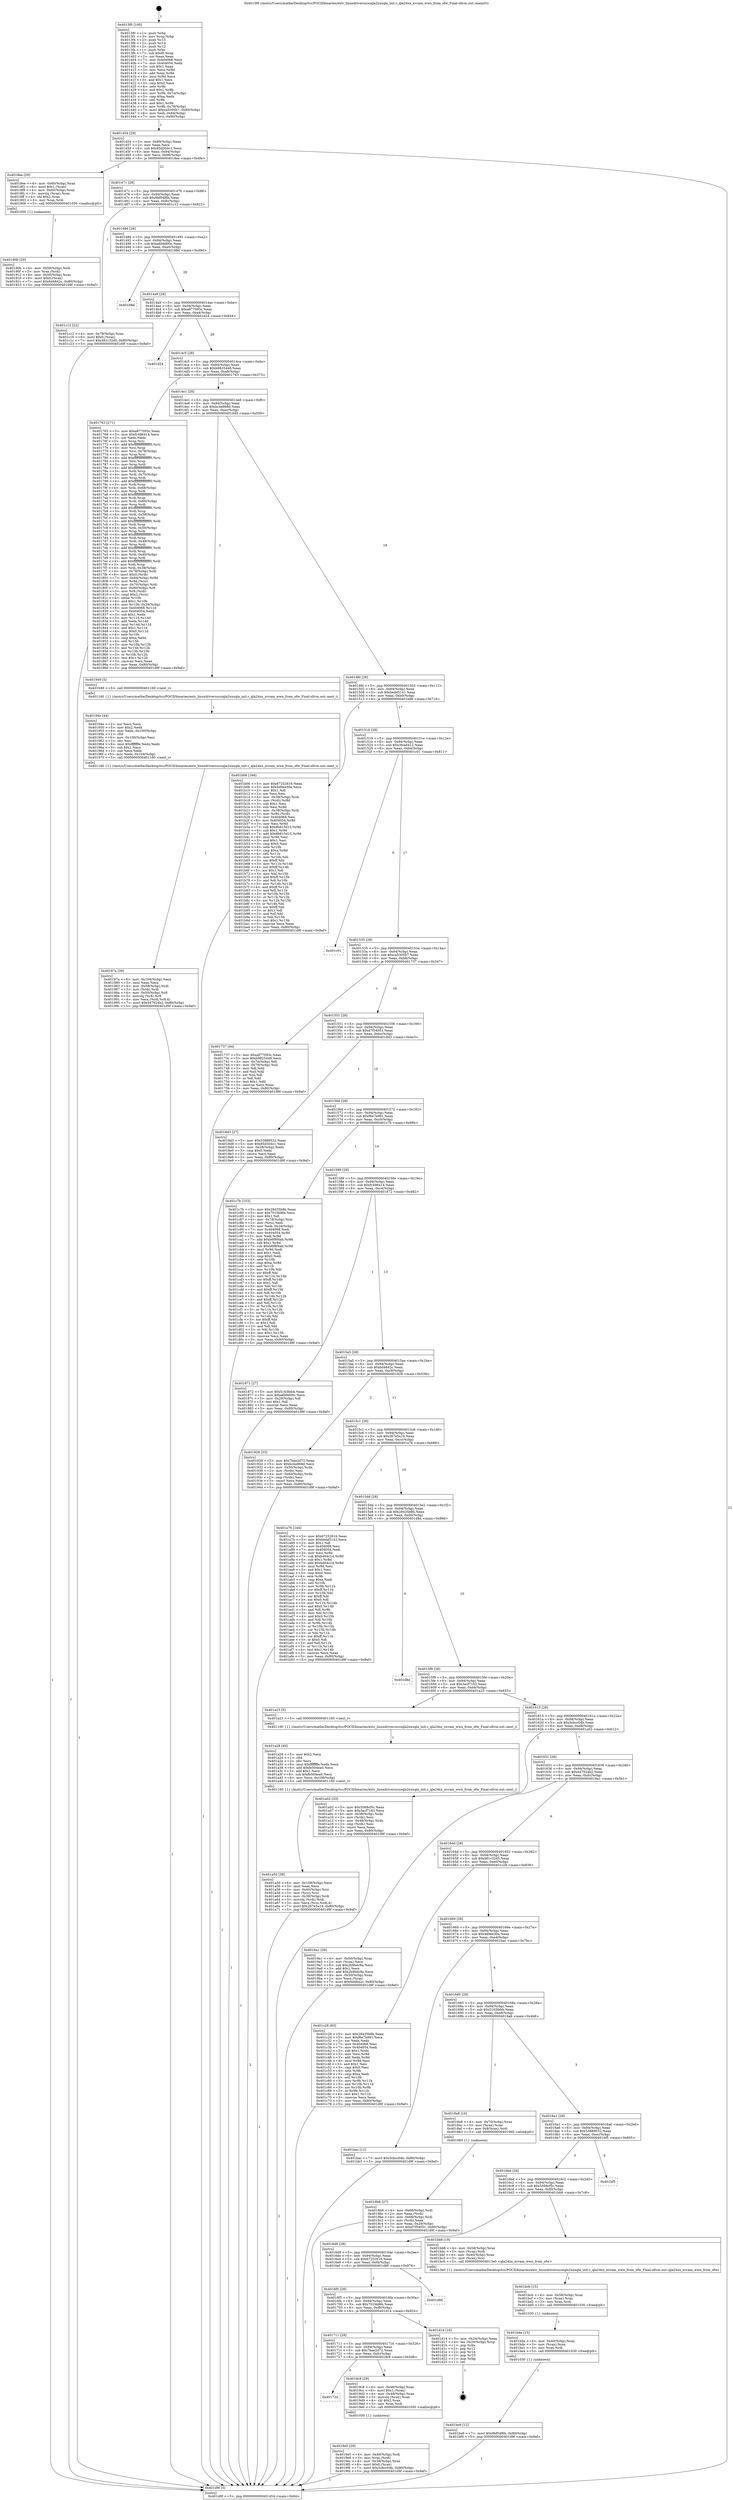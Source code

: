 digraph "0x4013f0" {
  label = "0x4013f0 (/mnt/c/Users/mathe/Desktop/tcc/POCII/binaries/extr_linuxdriversscsiqla2xxxqla_init.c_qla24xx_nvram_wwn_from_ofw_Final-ollvm.out::main(0))"
  labelloc = "t"
  node[shape=record]

  Entry [label="",width=0.3,height=0.3,shape=circle,fillcolor=black,style=filled]
  "0x401454" [label="{
     0x401454 [29]\l
     | [instrs]\l
     &nbsp;&nbsp;0x401454 \<+3\>: mov -0x80(%rbp),%eax\l
     &nbsp;&nbsp;0x401457 \<+2\>: mov %eax,%ecx\l
     &nbsp;&nbsp;0x401459 \<+6\>: sub $0x85d304c1,%ecx\l
     &nbsp;&nbsp;0x40145f \<+6\>: mov %eax,-0x94(%rbp)\l
     &nbsp;&nbsp;0x401465 \<+6\>: mov %ecx,-0x98(%rbp)\l
     &nbsp;&nbsp;0x40146b \<+6\>: je 00000000004018ee \<main+0x4fe\>\l
  }"]
  "0x4018ee" [label="{
     0x4018ee [29]\l
     | [instrs]\l
     &nbsp;&nbsp;0x4018ee \<+4\>: mov -0x60(%rbp),%rax\l
     &nbsp;&nbsp;0x4018f2 \<+6\>: movl $0x1,(%rax)\l
     &nbsp;&nbsp;0x4018f8 \<+4\>: mov -0x60(%rbp),%rax\l
     &nbsp;&nbsp;0x4018fc \<+3\>: movslq (%rax),%rax\l
     &nbsp;&nbsp;0x4018ff \<+4\>: shl $0x2,%rax\l
     &nbsp;&nbsp;0x401903 \<+3\>: mov %rax,%rdi\l
     &nbsp;&nbsp;0x401906 \<+5\>: call 0000000000401050 \<malloc@plt\>\l
     | [calls]\l
     &nbsp;&nbsp;0x401050 \{1\} (unknown)\l
  }"]
  "0x401471" [label="{
     0x401471 [28]\l
     | [instrs]\l
     &nbsp;&nbsp;0x401471 \<+5\>: jmp 0000000000401476 \<main+0x86\>\l
     &nbsp;&nbsp;0x401476 \<+6\>: mov -0x94(%rbp),%eax\l
     &nbsp;&nbsp;0x40147c \<+5\>: sub $0x9bf04f6b,%eax\l
     &nbsp;&nbsp;0x401481 \<+6\>: mov %eax,-0x9c(%rbp)\l
     &nbsp;&nbsp;0x401487 \<+6\>: je 0000000000401c12 \<main+0x822\>\l
  }"]
  Exit [label="",width=0.3,height=0.3,shape=circle,fillcolor=black,style=filled,peripheries=2]
  "0x401c12" [label="{
     0x401c12 [22]\l
     | [instrs]\l
     &nbsp;&nbsp;0x401c12 \<+4\>: mov -0x78(%rbp),%rax\l
     &nbsp;&nbsp;0x401c16 \<+6\>: movl $0x0,(%rax)\l
     &nbsp;&nbsp;0x401c1c \<+7\>: movl $0x481c32d5,-0x80(%rbp)\l
     &nbsp;&nbsp;0x401c23 \<+5\>: jmp 0000000000401d9f \<main+0x9af\>\l
  }"]
  "0x40148d" [label="{
     0x40148d [28]\l
     | [instrs]\l
     &nbsp;&nbsp;0x40148d \<+5\>: jmp 0000000000401492 \<main+0xa2\>\l
     &nbsp;&nbsp;0x401492 \<+6\>: mov -0x94(%rbp),%eax\l
     &nbsp;&nbsp;0x401498 \<+5\>: sub $0xa6b9d00c,%eax\l
     &nbsp;&nbsp;0x40149d \<+6\>: mov %eax,-0xa0(%rbp)\l
     &nbsp;&nbsp;0x4014a3 \<+6\>: je 000000000040188d \<main+0x49d\>\l
  }"]
  "0x401be9" [label="{
     0x401be9 [12]\l
     | [instrs]\l
     &nbsp;&nbsp;0x401be9 \<+7\>: movl $0x9bf04f6b,-0x80(%rbp)\l
     &nbsp;&nbsp;0x401bf0 \<+5\>: jmp 0000000000401d9f \<main+0x9af\>\l
  }"]
  "0x40188d" [label="{
     0x40188d\l
  }", style=dashed]
  "0x4014a9" [label="{
     0x4014a9 [28]\l
     | [instrs]\l
     &nbsp;&nbsp;0x4014a9 \<+5\>: jmp 00000000004014ae \<main+0xbe\>\l
     &nbsp;&nbsp;0x4014ae \<+6\>: mov -0x94(%rbp),%eax\l
     &nbsp;&nbsp;0x4014b4 \<+5\>: sub $0xa877093c,%eax\l
     &nbsp;&nbsp;0x4014b9 \<+6\>: mov %eax,-0xa4(%rbp)\l
     &nbsp;&nbsp;0x4014bf \<+6\>: je 0000000000401d24 \<main+0x934\>\l
  }"]
  "0x401bda" [label="{
     0x401bda [15]\l
     | [instrs]\l
     &nbsp;&nbsp;0x401bda \<+4\>: mov -0x40(%rbp),%rax\l
     &nbsp;&nbsp;0x401bde \<+3\>: mov (%rax),%rax\l
     &nbsp;&nbsp;0x401be1 \<+3\>: mov %rax,%rdi\l
     &nbsp;&nbsp;0x401be4 \<+5\>: call 0000000000401030 \<free@plt\>\l
     | [calls]\l
     &nbsp;&nbsp;0x401030 \{1\} (unknown)\l
  }"]
  "0x401d24" [label="{
     0x401d24\l
  }", style=dashed]
  "0x4014c5" [label="{
     0x4014c5 [28]\l
     | [instrs]\l
     &nbsp;&nbsp;0x4014c5 \<+5\>: jmp 00000000004014ca \<main+0xda\>\l
     &nbsp;&nbsp;0x4014ca \<+6\>: mov -0x94(%rbp),%eax\l
     &nbsp;&nbsp;0x4014d0 \<+5\>: sub $0xb9825448,%eax\l
     &nbsp;&nbsp;0x4014d5 \<+6\>: mov %eax,-0xa8(%rbp)\l
     &nbsp;&nbsp;0x4014db \<+6\>: je 0000000000401763 \<main+0x373\>\l
  }"]
  "0x401bcb" [label="{
     0x401bcb [15]\l
     | [instrs]\l
     &nbsp;&nbsp;0x401bcb \<+4\>: mov -0x58(%rbp),%rax\l
     &nbsp;&nbsp;0x401bcf \<+3\>: mov (%rax),%rax\l
     &nbsp;&nbsp;0x401bd2 \<+3\>: mov %rax,%rdi\l
     &nbsp;&nbsp;0x401bd5 \<+5\>: call 0000000000401030 \<free@plt\>\l
     | [calls]\l
     &nbsp;&nbsp;0x401030 \{1\} (unknown)\l
  }"]
  "0x401763" [label="{
     0x401763 [271]\l
     | [instrs]\l
     &nbsp;&nbsp;0x401763 \<+5\>: mov $0xa877093c,%eax\l
     &nbsp;&nbsp;0x401768 \<+5\>: mov $0xfc496414,%ecx\l
     &nbsp;&nbsp;0x40176d \<+2\>: xor %edx,%edx\l
     &nbsp;&nbsp;0x40176f \<+3\>: mov %rsp,%rsi\l
     &nbsp;&nbsp;0x401772 \<+4\>: add $0xfffffffffffffff0,%rsi\l
     &nbsp;&nbsp;0x401776 \<+3\>: mov %rsi,%rsp\l
     &nbsp;&nbsp;0x401779 \<+4\>: mov %rsi,-0x78(%rbp)\l
     &nbsp;&nbsp;0x40177d \<+3\>: mov %rsp,%rsi\l
     &nbsp;&nbsp;0x401780 \<+4\>: add $0xfffffffffffffff0,%rsi\l
     &nbsp;&nbsp;0x401784 \<+3\>: mov %rsi,%rsp\l
     &nbsp;&nbsp;0x401787 \<+3\>: mov %rsp,%rdi\l
     &nbsp;&nbsp;0x40178a \<+4\>: add $0xfffffffffffffff0,%rdi\l
     &nbsp;&nbsp;0x40178e \<+3\>: mov %rdi,%rsp\l
     &nbsp;&nbsp;0x401791 \<+4\>: mov %rdi,-0x70(%rbp)\l
     &nbsp;&nbsp;0x401795 \<+3\>: mov %rsp,%rdi\l
     &nbsp;&nbsp;0x401798 \<+4\>: add $0xfffffffffffffff0,%rdi\l
     &nbsp;&nbsp;0x40179c \<+3\>: mov %rdi,%rsp\l
     &nbsp;&nbsp;0x40179f \<+4\>: mov %rdi,-0x68(%rbp)\l
     &nbsp;&nbsp;0x4017a3 \<+3\>: mov %rsp,%rdi\l
     &nbsp;&nbsp;0x4017a6 \<+4\>: add $0xfffffffffffffff0,%rdi\l
     &nbsp;&nbsp;0x4017aa \<+3\>: mov %rdi,%rsp\l
     &nbsp;&nbsp;0x4017ad \<+4\>: mov %rdi,-0x60(%rbp)\l
     &nbsp;&nbsp;0x4017b1 \<+3\>: mov %rsp,%rdi\l
     &nbsp;&nbsp;0x4017b4 \<+4\>: add $0xfffffffffffffff0,%rdi\l
     &nbsp;&nbsp;0x4017b8 \<+3\>: mov %rdi,%rsp\l
     &nbsp;&nbsp;0x4017bb \<+4\>: mov %rdi,-0x58(%rbp)\l
     &nbsp;&nbsp;0x4017bf \<+3\>: mov %rsp,%rdi\l
     &nbsp;&nbsp;0x4017c2 \<+4\>: add $0xfffffffffffffff0,%rdi\l
     &nbsp;&nbsp;0x4017c6 \<+3\>: mov %rdi,%rsp\l
     &nbsp;&nbsp;0x4017c9 \<+4\>: mov %rdi,-0x50(%rbp)\l
     &nbsp;&nbsp;0x4017cd \<+3\>: mov %rsp,%rdi\l
     &nbsp;&nbsp;0x4017d0 \<+4\>: add $0xfffffffffffffff0,%rdi\l
     &nbsp;&nbsp;0x4017d4 \<+3\>: mov %rdi,%rsp\l
     &nbsp;&nbsp;0x4017d7 \<+4\>: mov %rdi,-0x48(%rbp)\l
     &nbsp;&nbsp;0x4017db \<+3\>: mov %rsp,%rdi\l
     &nbsp;&nbsp;0x4017de \<+4\>: add $0xfffffffffffffff0,%rdi\l
     &nbsp;&nbsp;0x4017e2 \<+3\>: mov %rdi,%rsp\l
     &nbsp;&nbsp;0x4017e5 \<+4\>: mov %rdi,-0x40(%rbp)\l
     &nbsp;&nbsp;0x4017e9 \<+3\>: mov %rsp,%rdi\l
     &nbsp;&nbsp;0x4017ec \<+4\>: add $0xfffffffffffffff0,%rdi\l
     &nbsp;&nbsp;0x4017f0 \<+3\>: mov %rdi,%rsp\l
     &nbsp;&nbsp;0x4017f3 \<+4\>: mov %rdi,-0x38(%rbp)\l
     &nbsp;&nbsp;0x4017f7 \<+4\>: mov -0x78(%rbp),%rdi\l
     &nbsp;&nbsp;0x4017fb \<+6\>: movl $0x0,(%rdi)\l
     &nbsp;&nbsp;0x401801 \<+7\>: mov -0x84(%rbp),%r8d\l
     &nbsp;&nbsp;0x401808 \<+3\>: mov %r8d,(%rsi)\l
     &nbsp;&nbsp;0x40180b \<+4\>: mov -0x70(%rbp),%rdi\l
     &nbsp;&nbsp;0x40180f \<+7\>: mov -0x90(%rbp),%r9\l
     &nbsp;&nbsp;0x401816 \<+3\>: mov %r9,(%rdi)\l
     &nbsp;&nbsp;0x401819 \<+3\>: cmpl $0x2,(%rsi)\l
     &nbsp;&nbsp;0x40181c \<+4\>: setne %r10b\l
     &nbsp;&nbsp;0x401820 \<+4\>: and $0x1,%r10b\l
     &nbsp;&nbsp;0x401824 \<+4\>: mov %r10b,-0x29(%rbp)\l
     &nbsp;&nbsp;0x401828 \<+8\>: mov 0x404068,%r11d\l
     &nbsp;&nbsp;0x401830 \<+7\>: mov 0x404054,%ebx\l
     &nbsp;&nbsp;0x401837 \<+3\>: sub $0x1,%edx\l
     &nbsp;&nbsp;0x40183a \<+3\>: mov %r11d,%r14d\l
     &nbsp;&nbsp;0x40183d \<+3\>: add %edx,%r14d\l
     &nbsp;&nbsp;0x401840 \<+4\>: imul %r14d,%r11d\l
     &nbsp;&nbsp;0x401844 \<+4\>: and $0x1,%r11d\l
     &nbsp;&nbsp;0x401848 \<+4\>: cmp $0x0,%r11d\l
     &nbsp;&nbsp;0x40184c \<+4\>: sete %r10b\l
     &nbsp;&nbsp;0x401850 \<+3\>: cmp $0xa,%ebx\l
     &nbsp;&nbsp;0x401853 \<+4\>: setl %r15b\l
     &nbsp;&nbsp;0x401857 \<+3\>: mov %r10b,%r12b\l
     &nbsp;&nbsp;0x40185a \<+3\>: and %r15b,%r12b\l
     &nbsp;&nbsp;0x40185d \<+3\>: xor %r15b,%r10b\l
     &nbsp;&nbsp;0x401860 \<+3\>: or %r10b,%r12b\l
     &nbsp;&nbsp;0x401863 \<+4\>: test $0x1,%r12b\l
     &nbsp;&nbsp;0x401867 \<+3\>: cmovne %ecx,%eax\l
     &nbsp;&nbsp;0x40186a \<+3\>: mov %eax,-0x80(%rbp)\l
     &nbsp;&nbsp;0x40186d \<+5\>: jmp 0000000000401d9f \<main+0x9af\>\l
  }"]
  "0x4014e1" [label="{
     0x4014e1 [28]\l
     | [instrs]\l
     &nbsp;&nbsp;0x4014e1 \<+5\>: jmp 00000000004014e6 \<main+0xf6\>\l
     &nbsp;&nbsp;0x4014e6 \<+6\>: mov -0x94(%rbp),%eax\l
     &nbsp;&nbsp;0x4014ec \<+5\>: sub $0xbc4a968d,%eax\l
     &nbsp;&nbsp;0x4014f1 \<+6\>: mov %eax,-0xac(%rbp)\l
     &nbsp;&nbsp;0x4014f7 \<+6\>: je 0000000000401949 \<main+0x559\>\l
  }"]
  "0x401a50" [label="{
     0x401a50 [38]\l
     | [instrs]\l
     &nbsp;&nbsp;0x401a50 \<+6\>: mov -0x108(%rbp),%ecx\l
     &nbsp;&nbsp;0x401a56 \<+3\>: imul %eax,%ecx\l
     &nbsp;&nbsp;0x401a59 \<+4\>: mov -0x40(%rbp),%rsi\l
     &nbsp;&nbsp;0x401a5d \<+3\>: mov (%rsi),%rsi\l
     &nbsp;&nbsp;0x401a60 \<+4\>: mov -0x38(%rbp),%rdi\l
     &nbsp;&nbsp;0x401a64 \<+3\>: movslq (%rdi),%rdi\l
     &nbsp;&nbsp;0x401a67 \<+3\>: mov %ecx,(%rsi,%rdi,4)\l
     &nbsp;&nbsp;0x401a6a \<+7\>: movl $0x267e5a19,-0x80(%rbp)\l
     &nbsp;&nbsp;0x401a71 \<+5\>: jmp 0000000000401d9f \<main+0x9af\>\l
  }"]
  "0x401949" [label="{
     0x401949 [5]\l
     | [instrs]\l
     &nbsp;&nbsp;0x401949 \<+5\>: call 0000000000401160 \<next_i\>\l
     | [calls]\l
     &nbsp;&nbsp;0x401160 \{1\} (/mnt/c/Users/mathe/Desktop/tcc/POCII/binaries/extr_linuxdriversscsiqla2xxxqla_init.c_qla24xx_nvram_wwn_from_ofw_Final-ollvm.out::next_i)\l
  }"]
  "0x4014fd" [label="{
     0x4014fd [28]\l
     | [instrs]\l
     &nbsp;&nbsp;0x4014fd \<+5\>: jmp 0000000000401502 \<main+0x112\>\l
     &nbsp;&nbsp;0x401502 \<+6\>: mov -0x94(%rbp),%eax\l
     &nbsp;&nbsp;0x401508 \<+5\>: sub $0xbedd5141,%eax\l
     &nbsp;&nbsp;0x40150d \<+6\>: mov %eax,-0xb0(%rbp)\l
     &nbsp;&nbsp;0x401513 \<+6\>: je 0000000000401b06 \<main+0x716\>\l
  }"]
  "0x401a28" [label="{
     0x401a28 [40]\l
     | [instrs]\l
     &nbsp;&nbsp;0x401a28 \<+5\>: mov $0x2,%ecx\l
     &nbsp;&nbsp;0x401a2d \<+1\>: cltd\l
     &nbsp;&nbsp;0x401a2e \<+2\>: idiv %ecx\l
     &nbsp;&nbsp;0x401a30 \<+6\>: imul $0xfffffffe,%edx,%ecx\l
     &nbsp;&nbsp;0x401a36 \<+6\>: add $0xfe504ea0,%ecx\l
     &nbsp;&nbsp;0x401a3c \<+3\>: add $0x1,%ecx\l
     &nbsp;&nbsp;0x401a3f \<+6\>: sub $0xfe504ea0,%ecx\l
     &nbsp;&nbsp;0x401a45 \<+6\>: mov %ecx,-0x108(%rbp)\l
     &nbsp;&nbsp;0x401a4b \<+5\>: call 0000000000401160 \<next_i\>\l
     | [calls]\l
     &nbsp;&nbsp;0x401160 \{1\} (/mnt/c/Users/mathe/Desktop/tcc/POCII/binaries/extr_linuxdriversscsiqla2xxxqla_init.c_qla24xx_nvram_wwn_from_ofw_Final-ollvm.out::next_i)\l
  }"]
  "0x401b06" [label="{
     0x401b06 [166]\l
     | [instrs]\l
     &nbsp;&nbsp;0x401b06 \<+5\>: mov $0x67252616,%eax\l
     &nbsp;&nbsp;0x401b0b \<+5\>: mov $0x4d9ee30a,%ecx\l
     &nbsp;&nbsp;0x401b10 \<+2\>: mov $0x1,%dl\l
     &nbsp;&nbsp;0x401b12 \<+2\>: xor %esi,%esi\l
     &nbsp;&nbsp;0x401b14 \<+4\>: mov -0x38(%rbp),%rdi\l
     &nbsp;&nbsp;0x401b18 \<+3\>: mov (%rdi),%r8d\l
     &nbsp;&nbsp;0x401b1b \<+3\>: sub $0x1,%esi\l
     &nbsp;&nbsp;0x401b1e \<+3\>: sub %esi,%r8d\l
     &nbsp;&nbsp;0x401b21 \<+4\>: mov -0x38(%rbp),%rdi\l
     &nbsp;&nbsp;0x401b25 \<+3\>: mov %r8d,(%rdi)\l
     &nbsp;&nbsp;0x401b28 \<+7\>: mov 0x404068,%esi\l
     &nbsp;&nbsp;0x401b2f \<+8\>: mov 0x404054,%r8d\l
     &nbsp;&nbsp;0x401b37 \<+3\>: mov %esi,%r9d\l
     &nbsp;&nbsp;0x401b3a \<+7\>: sub $0x8b815d15,%r9d\l
     &nbsp;&nbsp;0x401b41 \<+4\>: sub $0x1,%r9d\l
     &nbsp;&nbsp;0x401b45 \<+7\>: add $0x8b815d15,%r9d\l
     &nbsp;&nbsp;0x401b4c \<+4\>: imul %r9d,%esi\l
     &nbsp;&nbsp;0x401b50 \<+3\>: and $0x1,%esi\l
     &nbsp;&nbsp;0x401b53 \<+3\>: cmp $0x0,%esi\l
     &nbsp;&nbsp;0x401b56 \<+4\>: sete %r10b\l
     &nbsp;&nbsp;0x401b5a \<+4\>: cmp $0xa,%r8d\l
     &nbsp;&nbsp;0x401b5e \<+4\>: setl %r11b\l
     &nbsp;&nbsp;0x401b62 \<+3\>: mov %r10b,%bl\l
     &nbsp;&nbsp;0x401b65 \<+3\>: xor $0xff,%bl\l
     &nbsp;&nbsp;0x401b68 \<+3\>: mov %r11b,%r14b\l
     &nbsp;&nbsp;0x401b6b \<+4\>: xor $0xff,%r14b\l
     &nbsp;&nbsp;0x401b6f \<+3\>: xor $0x1,%dl\l
     &nbsp;&nbsp;0x401b72 \<+3\>: mov %bl,%r15b\l
     &nbsp;&nbsp;0x401b75 \<+4\>: and $0xff,%r15b\l
     &nbsp;&nbsp;0x401b79 \<+3\>: and %dl,%r10b\l
     &nbsp;&nbsp;0x401b7c \<+3\>: mov %r14b,%r12b\l
     &nbsp;&nbsp;0x401b7f \<+4\>: and $0xff,%r12b\l
     &nbsp;&nbsp;0x401b83 \<+3\>: and %dl,%r11b\l
     &nbsp;&nbsp;0x401b86 \<+3\>: or %r10b,%r15b\l
     &nbsp;&nbsp;0x401b89 \<+3\>: or %r11b,%r12b\l
     &nbsp;&nbsp;0x401b8c \<+3\>: xor %r12b,%r15b\l
     &nbsp;&nbsp;0x401b8f \<+3\>: or %r14b,%bl\l
     &nbsp;&nbsp;0x401b92 \<+3\>: xor $0xff,%bl\l
     &nbsp;&nbsp;0x401b95 \<+3\>: or $0x1,%dl\l
     &nbsp;&nbsp;0x401b98 \<+2\>: and %dl,%bl\l
     &nbsp;&nbsp;0x401b9a \<+3\>: or %bl,%r15b\l
     &nbsp;&nbsp;0x401b9d \<+4\>: test $0x1,%r15b\l
     &nbsp;&nbsp;0x401ba1 \<+3\>: cmovne %ecx,%eax\l
     &nbsp;&nbsp;0x401ba4 \<+3\>: mov %eax,-0x80(%rbp)\l
     &nbsp;&nbsp;0x401ba7 \<+5\>: jmp 0000000000401d9f \<main+0x9af\>\l
  }"]
  "0x401519" [label="{
     0x401519 [28]\l
     | [instrs]\l
     &nbsp;&nbsp;0x401519 \<+5\>: jmp 000000000040151e \<main+0x12e\>\l
     &nbsp;&nbsp;0x40151e \<+6\>: mov -0x94(%rbp),%eax\l
     &nbsp;&nbsp;0x401524 \<+5\>: sub $0xc9ced412,%eax\l
     &nbsp;&nbsp;0x401529 \<+6\>: mov %eax,-0xb4(%rbp)\l
     &nbsp;&nbsp;0x40152f \<+6\>: je 0000000000401c01 \<main+0x811\>\l
  }"]
  "0x4019e5" [label="{
     0x4019e5 [29]\l
     | [instrs]\l
     &nbsp;&nbsp;0x4019e5 \<+4\>: mov -0x40(%rbp),%rdi\l
     &nbsp;&nbsp;0x4019e9 \<+3\>: mov %rax,(%rdi)\l
     &nbsp;&nbsp;0x4019ec \<+4\>: mov -0x38(%rbp),%rax\l
     &nbsp;&nbsp;0x4019f0 \<+6\>: movl $0x0,(%rax)\l
     &nbsp;&nbsp;0x4019f6 \<+7\>: movl $0x3cbcc04b,-0x80(%rbp)\l
     &nbsp;&nbsp;0x4019fd \<+5\>: jmp 0000000000401d9f \<main+0x9af\>\l
  }"]
  "0x401c01" [label="{
     0x401c01\l
  }", style=dashed]
  "0x401535" [label="{
     0x401535 [28]\l
     | [instrs]\l
     &nbsp;&nbsp;0x401535 \<+5\>: jmp 000000000040153a \<main+0x14a\>\l
     &nbsp;&nbsp;0x40153a \<+6\>: mov -0x94(%rbp),%eax\l
     &nbsp;&nbsp;0x401540 \<+5\>: sub $0xca5305b7,%eax\l
     &nbsp;&nbsp;0x401545 \<+6\>: mov %eax,-0xb8(%rbp)\l
     &nbsp;&nbsp;0x40154b \<+6\>: je 0000000000401737 \<main+0x347\>\l
  }"]
  "0x40172d" [label="{
     0x40172d\l
  }", style=dashed]
  "0x401737" [label="{
     0x401737 [44]\l
     | [instrs]\l
     &nbsp;&nbsp;0x401737 \<+5\>: mov $0xa877093c,%eax\l
     &nbsp;&nbsp;0x40173c \<+5\>: mov $0xb9825448,%ecx\l
     &nbsp;&nbsp;0x401741 \<+3\>: mov -0x7a(%rbp),%dl\l
     &nbsp;&nbsp;0x401744 \<+4\>: mov -0x79(%rbp),%sil\l
     &nbsp;&nbsp;0x401748 \<+3\>: mov %dl,%dil\l
     &nbsp;&nbsp;0x40174b \<+3\>: and %sil,%dil\l
     &nbsp;&nbsp;0x40174e \<+3\>: xor %sil,%dl\l
     &nbsp;&nbsp;0x401751 \<+3\>: or %dl,%dil\l
     &nbsp;&nbsp;0x401754 \<+4\>: test $0x1,%dil\l
     &nbsp;&nbsp;0x401758 \<+3\>: cmovne %ecx,%eax\l
     &nbsp;&nbsp;0x40175b \<+3\>: mov %eax,-0x80(%rbp)\l
     &nbsp;&nbsp;0x40175e \<+5\>: jmp 0000000000401d9f \<main+0x9af\>\l
  }"]
  "0x401551" [label="{
     0x401551 [28]\l
     | [instrs]\l
     &nbsp;&nbsp;0x401551 \<+5\>: jmp 0000000000401556 \<main+0x166\>\l
     &nbsp;&nbsp;0x401556 \<+6\>: mov -0x94(%rbp),%eax\l
     &nbsp;&nbsp;0x40155c \<+5\>: sub $0xd7f54051,%eax\l
     &nbsp;&nbsp;0x401561 \<+6\>: mov %eax,-0xbc(%rbp)\l
     &nbsp;&nbsp;0x401567 \<+6\>: je 00000000004018d3 \<main+0x4e3\>\l
  }"]
  "0x401d9f" [label="{
     0x401d9f [5]\l
     | [instrs]\l
     &nbsp;&nbsp;0x401d9f \<+5\>: jmp 0000000000401454 \<main+0x64\>\l
  }"]
  "0x4013f0" [label="{
     0x4013f0 [100]\l
     | [instrs]\l
     &nbsp;&nbsp;0x4013f0 \<+1\>: push %rbp\l
     &nbsp;&nbsp;0x4013f1 \<+3\>: mov %rsp,%rbp\l
     &nbsp;&nbsp;0x4013f4 \<+2\>: push %r15\l
     &nbsp;&nbsp;0x4013f6 \<+2\>: push %r14\l
     &nbsp;&nbsp;0x4013f8 \<+2\>: push %r12\l
     &nbsp;&nbsp;0x4013fa \<+1\>: push %rbx\l
     &nbsp;&nbsp;0x4013fb \<+7\>: sub $0xf0,%rsp\l
     &nbsp;&nbsp;0x401402 \<+2\>: xor %eax,%eax\l
     &nbsp;&nbsp;0x401404 \<+7\>: mov 0x404068,%ecx\l
     &nbsp;&nbsp;0x40140b \<+7\>: mov 0x404054,%edx\l
     &nbsp;&nbsp;0x401412 \<+3\>: sub $0x1,%eax\l
     &nbsp;&nbsp;0x401415 \<+3\>: mov %ecx,%r8d\l
     &nbsp;&nbsp;0x401418 \<+3\>: add %eax,%r8d\l
     &nbsp;&nbsp;0x40141b \<+4\>: imul %r8d,%ecx\l
     &nbsp;&nbsp;0x40141f \<+3\>: and $0x1,%ecx\l
     &nbsp;&nbsp;0x401422 \<+3\>: cmp $0x0,%ecx\l
     &nbsp;&nbsp;0x401425 \<+4\>: sete %r9b\l
     &nbsp;&nbsp;0x401429 \<+4\>: and $0x1,%r9b\l
     &nbsp;&nbsp;0x40142d \<+4\>: mov %r9b,-0x7a(%rbp)\l
     &nbsp;&nbsp;0x401431 \<+3\>: cmp $0xa,%edx\l
     &nbsp;&nbsp;0x401434 \<+4\>: setl %r9b\l
     &nbsp;&nbsp;0x401438 \<+4\>: and $0x1,%r9b\l
     &nbsp;&nbsp;0x40143c \<+4\>: mov %r9b,-0x79(%rbp)\l
     &nbsp;&nbsp;0x401440 \<+7\>: movl $0xca5305b7,-0x80(%rbp)\l
     &nbsp;&nbsp;0x401447 \<+6\>: mov %edi,-0x84(%rbp)\l
     &nbsp;&nbsp;0x40144d \<+7\>: mov %rsi,-0x90(%rbp)\l
  }"]
  "0x4019c8" [label="{
     0x4019c8 [29]\l
     | [instrs]\l
     &nbsp;&nbsp;0x4019c8 \<+4\>: mov -0x48(%rbp),%rax\l
     &nbsp;&nbsp;0x4019cc \<+6\>: movl $0x1,(%rax)\l
     &nbsp;&nbsp;0x4019d2 \<+4\>: mov -0x48(%rbp),%rax\l
     &nbsp;&nbsp;0x4019d6 \<+3\>: movslq (%rax),%rax\l
     &nbsp;&nbsp;0x4019d9 \<+4\>: shl $0x2,%rax\l
     &nbsp;&nbsp;0x4019dd \<+3\>: mov %rax,%rdi\l
     &nbsp;&nbsp;0x4019e0 \<+5\>: call 0000000000401050 \<malloc@plt\>\l
     | [calls]\l
     &nbsp;&nbsp;0x401050 \{1\} (unknown)\l
  }"]
  "0x401711" [label="{
     0x401711 [28]\l
     | [instrs]\l
     &nbsp;&nbsp;0x401711 \<+5\>: jmp 0000000000401716 \<main+0x326\>\l
     &nbsp;&nbsp;0x401716 \<+6\>: mov -0x94(%rbp),%eax\l
     &nbsp;&nbsp;0x40171c \<+5\>: sub $0x7bae2d72,%eax\l
     &nbsp;&nbsp;0x401721 \<+6\>: mov %eax,-0xfc(%rbp)\l
     &nbsp;&nbsp;0x401727 \<+6\>: je 00000000004019c8 \<main+0x5d8\>\l
  }"]
  "0x4018d3" [label="{
     0x4018d3 [27]\l
     | [instrs]\l
     &nbsp;&nbsp;0x4018d3 \<+5\>: mov $0x53889532,%eax\l
     &nbsp;&nbsp;0x4018d8 \<+5\>: mov $0x85d304c1,%ecx\l
     &nbsp;&nbsp;0x4018dd \<+3\>: mov -0x28(%rbp),%edx\l
     &nbsp;&nbsp;0x4018e0 \<+3\>: cmp $0x0,%edx\l
     &nbsp;&nbsp;0x4018e3 \<+3\>: cmove %ecx,%eax\l
     &nbsp;&nbsp;0x4018e6 \<+3\>: mov %eax,-0x80(%rbp)\l
     &nbsp;&nbsp;0x4018e9 \<+5\>: jmp 0000000000401d9f \<main+0x9af\>\l
  }"]
  "0x40156d" [label="{
     0x40156d [28]\l
     | [instrs]\l
     &nbsp;&nbsp;0x40156d \<+5\>: jmp 0000000000401572 \<main+0x182\>\l
     &nbsp;&nbsp;0x401572 \<+6\>: mov -0x94(%rbp),%eax\l
     &nbsp;&nbsp;0x401578 \<+5\>: sub $0xf6e7b991,%eax\l
     &nbsp;&nbsp;0x40157d \<+6\>: mov %eax,-0xc0(%rbp)\l
     &nbsp;&nbsp;0x401583 \<+6\>: je 0000000000401c7b \<main+0x88b\>\l
  }"]
  "0x401d14" [label="{
     0x401d14 [16]\l
     | [instrs]\l
     &nbsp;&nbsp;0x401d14 \<+3\>: mov -0x24(%rbp),%eax\l
     &nbsp;&nbsp;0x401d17 \<+4\>: lea -0x20(%rbp),%rsp\l
     &nbsp;&nbsp;0x401d1b \<+1\>: pop %rbx\l
     &nbsp;&nbsp;0x401d1c \<+2\>: pop %r12\l
     &nbsp;&nbsp;0x401d1e \<+2\>: pop %r14\l
     &nbsp;&nbsp;0x401d20 \<+2\>: pop %r15\l
     &nbsp;&nbsp;0x401d22 \<+1\>: pop %rbp\l
     &nbsp;&nbsp;0x401d23 \<+1\>: ret\l
  }"]
  "0x401c7b" [label="{
     0x401c7b [153]\l
     | [instrs]\l
     &nbsp;&nbsp;0x401c7b \<+5\>: mov $0x28435b8b,%eax\l
     &nbsp;&nbsp;0x401c80 \<+5\>: mov $0x701fdd6b,%ecx\l
     &nbsp;&nbsp;0x401c85 \<+2\>: mov $0x1,%dl\l
     &nbsp;&nbsp;0x401c87 \<+4\>: mov -0x78(%rbp),%rsi\l
     &nbsp;&nbsp;0x401c8b \<+2\>: mov (%rsi),%edi\l
     &nbsp;&nbsp;0x401c8d \<+3\>: mov %edi,-0x24(%rbp)\l
     &nbsp;&nbsp;0x401c90 \<+7\>: mov 0x404068,%edi\l
     &nbsp;&nbsp;0x401c97 \<+8\>: mov 0x404054,%r8d\l
     &nbsp;&nbsp;0x401c9f \<+3\>: mov %edi,%r9d\l
     &nbsp;&nbsp;0x401ca2 \<+7\>: add $0xb6f8f4ab,%r9d\l
     &nbsp;&nbsp;0x401ca9 \<+4\>: sub $0x1,%r9d\l
     &nbsp;&nbsp;0x401cad \<+7\>: sub $0xb6f8f4ab,%r9d\l
     &nbsp;&nbsp;0x401cb4 \<+4\>: imul %r9d,%edi\l
     &nbsp;&nbsp;0x401cb8 \<+3\>: and $0x1,%edi\l
     &nbsp;&nbsp;0x401cbb \<+3\>: cmp $0x0,%edi\l
     &nbsp;&nbsp;0x401cbe \<+4\>: sete %r10b\l
     &nbsp;&nbsp;0x401cc2 \<+4\>: cmp $0xa,%r8d\l
     &nbsp;&nbsp;0x401cc6 \<+4\>: setl %r11b\l
     &nbsp;&nbsp;0x401cca \<+3\>: mov %r10b,%bl\l
     &nbsp;&nbsp;0x401ccd \<+3\>: xor $0xff,%bl\l
     &nbsp;&nbsp;0x401cd0 \<+3\>: mov %r11b,%r14b\l
     &nbsp;&nbsp;0x401cd3 \<+4\>: xor $0xff,%r14b\l
     &nbsp;&nbsp;0x401cd7 \<+3\>: xor $0x1,%dl\l
     &nbsp;&nbsp;0x401cda \<+3\>: mov %bl,%r15b\l
     &nbsp;&nbsp;0x401cdd \<+4\>: and $0xff,%r15b\l
     &nbsp;&nbsp;0x401ce1 \<+3\>: and %dl,%r10b\l
     &nbsp;&nbsp;0x401ce4 \<+3\>: mov %r14b,%r12b\l
     &nbsp;&nbsp;0x401ce7 \<+4\>: and $0xff,%r12b\l
     &nbsp;&nbsp;0x401ceb \<+3\>: and %dl,%r11b\l
     &nbsp;&nbsp;0x401cee \<+3\>: or %r10b,%r15b\l
     &nbsp;&nbsp;0x401cf1 \<+3\>: or %r11b,%r12b\l
     &nbsp;&nbsp;0x401cf4 \<+3\>: xor %r12b,%r15b\l
     &nbsp;&nbsp;0x401cf7 \<+3\>: or %r14b,%bl\l
     &nbsp;&nbsp;0x401cfa \<+3\>: xor $0xff,%bl\l
     &nbsp;&nbsp;0x401cfd \<+3\>: or $0x1,%dl\l
     &nbsp;&nbsp;0x401d00 \<+2\>: and %dl,%bl\l
     &nbsp;&nbsp;0x401d02 \<+3\>: or %bl,%r15b\l
     &nbsp;&nbsp;0x401d05 \<+4\>: test $0x1,%r15b\l
     &nbsp;&nbsp;0x401d09 \<+3\>: cmovne %ecx,%eax\l
     &nbsp;&nbsp;0x401d0c \<+3\>: mov %eax,-0x80(%rbp)\l
     &nbsp;&nbsp;0x401d0f \<+5\>: jmp 0000000000401d9f \<main+0x9af\>\l
  }"]
  "0x401589" [label="{
     0x401589 [28]\l
     | [instrs]\l
     &nbsp;&nbsp;0x401589 \<+5\>: jmp 000000000040158e \<main+0x19e\>\l
     &nbsp;&nbsp;0x40158e \<+6\>: mov -0x94(%rbp),%eax\l
     &nbsp;&nbsp;0x401594 \<+5\>: sub $0xfc496414,%eax\l
     &nbsp;&nbsp;0x401599 \<+6\>: mov %eax,-0xc4(%rbp)\l
     &nbsp;&nbsp;0x40159f \<+6\>: je 0000000000401872 \<main+0x482\>\l
  }"]
  "0x4016f5" [label="{
     0x4016f5 [28]\l
     | [instrs]\l
     &nbsp;&nbsp;0x4016f5 \<+5\>: jmp 00000000004016fa \<main+0x30a\>\l
     &nbsp;&nbsp;0x4016fa \<+6\>: mov -0x94(%rbp),%eax\l
     &nbsp;&nbsp;0x401700 \<+5\>: sub $0x701fdd6b,%eax\l
     &nbsp;&nbsp;0x401705 \<+6\>: mov %eax,-0xf8(%rbp)\l
     &nbsp;&nbsp;0x40170b \<+6\>: je 0000000000401d14 \<main+0x924\>\l
  }"]
  "0x401872" [label="{
     0x401872 [27]\l
     | [instrs]\l
     &nbsp;&nbsp;0x401872 \<+5\>: mov $0x5163febb,%eax\l
     &nbsp;&nbsp;0x401877 \<+5\>: mov $0xa6b9d00c,%ecx\l
     &nbsp;&nbsp;0x40187c \<+3\>: mov -0x29(%rbp),%dl\l
     &nbsp;&nbsp;0x40187f \<+3\>: test $0x1,%dl\l
     &nbsp;&nbsp;0x401882 \<+3\>: cmovne %ecx,%eax\l
     &nbsp;&nbsp;0x401885 \<+3\>: mov %eax,-0x80(%rbp)\l
     &nbsp;&nbsp;0x401888 \<+5\>: jmp 0000000000401d9f \<main+0x9af\>\l
  }"]
  "0x4015a5" [label="{
     0x4015a5 [28]\l
     | [instrs]\l
     &nbsp;&nbsp;0x4015a5 \<+5\>: jmp 00000000004015aa \<main+0x1ba\>\l
     &nbsp;&nbsp;0x4015aa \<+6\>: mov -0x94(%rbp),%eax\l
     &nbsp;&nbsp;0x4015b0 \<+5\>: sub $0x6d4842c,%eax\l
     &nbsp;&nbsp;0x4015b5 \<+6\>: mov %eax,-0xc8(%rbp)\l
     &nbsp;&nbsp;0x4015bb \<+6\>: je 0000000000401928 \<main+0x538\>\l
  }"]
  "0x401d66" [label="{
     0x401d66\l
  }", style=dashed]
  "0x401928" [label="{
     0x401928 [33]\l
     | [instrs]\l
     &nbsp;&nbsp;0x401928 \<+5\>: mov $0x7bae2d72,%eax\l
     &nbsp;&nbsp;0x40192d \<+5\>: mov $0xbc4a968d,%ecx\l
     &nbsp;&nbsp;0x401932 \<+4\>: mov -0x50(%rbp),%rdx\l
     &nbsp;&nbsp;0x401936 \<+2\>: mov (%rdx),%esi\l
     &nbsp;&nbsp;0x401938 \<+4\>: mov -0x60(%rbp),%rdx\l
     &nbsp;&nbsp;0x40193c \<+2\>: cmp (%rdx),%esi\l
     &nbsp;&nbsp;0x40193e \<+3\>: cmovl %ecx,%eax\l
     &nbsp;&nbsp;0x401941 \<+3\>: mov %eax,-0x80(%rbp)\l
     &nbsp;&nbsp;0x401944 \<+5\>: jmp 0000000000401d9f \<main+0x9af\>\l
  }"]
  "0x4015c1" [label="{
     0x4015c1 [28]\l
     | [instrs]\l
     &nbsp;&nbsp;0x4015c1 \<+5\>: jmp 00000000004015c6 \<main+0x1d6\>\l
     &nbsp;&nbsp;0x4015c6 \<+6\>: mov -0x94(%rbp),%eax\l
     &nbsp;&nbsp;0x4015cc \<+5\>: sub $0x267e5a19,%eax\l
     &nbsp;&nbsp;0x4015d1 \<+6\>: mov %eax,-0xcc(%rbp)\l
     &nbsp;&nbsp;0x4015d7 \<+6\>: je 0000000000401a76 \<main+0x686\>\l
  }"]
  "0x4016d9" [label="{
     0x4016d9 [28]\l
     | [instrs]\l
     &nbsp;&nbsp;0x4016d9 \<+5\>: jmp 00000000004016de \<main+0x2ee\>\l
     &nbsp;&nbsp;0x4016de \<+6\>: mov -0x94(%rbp),%eax\l
     &nbsp;&nbsp;0x4016e4 \<+5\>: sub $0x67252616,%eax\l
     &nbsp;&nbsp;0x4016e9 \<+6\>: mov %eax,-0xf4(%rbp)\l
     &nbsp;&nbsp;0x4016ef \<+6\>: je 0000000000401d66 \<main+0x976\>\l
  }"]
  "0x401a76" [label="{
     0x401a76 [144]\l
     | [instrs]\l
     &nbsp;&nbsp;0x401a76 \<+5\>: mov $0x67252616,%eax\l
     &nbsp;&nbsp;0x401a7b \<+5\>: mov $0xbedd5141,%ecx\l
     &nbsp;&nbsp;0x401a80 \<+2\>: mov $0x1,%dl\l
     &nbsp;&nbsp;0x401a82 \<+7\>: mov 0x404068,%esi\l
     &nbsp;&nbsp;0x401a89 \<+7\>: mov 0x404054,%edi\l
     &nbsp;&nbsp;0x401a90 \<+3\>: mov %esi,%r8d\l
     &nbsp;&nbsp;0x401a93 \<+7\>: sub $0xb404c1d,%r8d\l
     &nbsp;&nbsp;0x401a9a \<+4\>: sub $0x1,%r8d\l
     &nbsp;&nbsp;0x401a9e \<+7\>: add $0xb404c1d,%r8d\l
     &nbsp;&nbsp;0x401aa5 \<+4\>: imul %r8d,%esi\l
     &nbsp;&nbsp;0x401aa9 \<+3\>: and $0x1,%esi\l
     &nbsp;&nbsp;0x401aac \<+3\>: cmp $0x0,%esi\l
     &nbsp;&nbsp;0x401aaf \<+4\>: sete %r9b\l
     &nbsp;&nbsp;0x401ab3 \<+3\>: cmp $0xa,%edi\l
     &nbsp;&nbsp;0x401ab6 \<+4\>: setl %r10b\l
     &nbsp;&nbsp;0x401aba \<+3\>: mov %r9b,%r11b\l
     &nbsp;&nbsp;0x401abd \<+4\>: xor $0xff,%r11b\l
     &nbsp;&nbsp;0x401ac1 \<+3\>: mov %r10b,%bl\l
     &nbsp;&nbsp;0x401ac4 \<+3\>: xor $0xff,%bl\l
     &nbsp;&nbsp;0x401ac7 \<+3\>: xor $0x0,%dl\l
     &nbsp;&nbsp;0x401aca \<+3\>: mov %r11b,%r14b\l
     &nbsp;&nbsp;0x401acd \<+4\>: and $0x0,%r14b\l
     &nbsp;&nbsp;0x401ad1 \<+3\>: and %dl,%r9b\l
     &nbsp;&nbsp;0x401ad4 \<+3\>: mov %bl,%r15b\l
     &nbsp;&nbsp;0x401ad7 \<+4\>: and $0x0,%r15b\l
     &nbsp;&nbsp;0x401adb \<+3\>: and %dl,%r10b\l
     &nbsp;&nbsp;0x401ade \<+3\>: or %r9b,%r14b\l
     &nbsp;&nbsp;0x401ae1 \<+3\>: or %r10b,%r15b\l
     &nbsp;&nbsp;0x401ae4 \<+3\>: xor %r15b,%r14b\l
     &nbsp;&nbsp;0x401ae7 \<+3\>: or %bl,%r11b\l
     &nbsp;&nbsp;0x401aea \<+4\>: xor $0xff,%r11b\l
     &nbsp;&nbsp;0x401aee \<+3\>: or $0x0,%dl\l
     &nbsp;&nbsp;0x401af1 \<+3\>: and %dl,%r11b\l
     &nbsp;&nbsp;0x401af4 \<+3\>: or %r11b,%r14b\l
     &nbsp;&nbsp;0x401af7 \<+4\>: test $0x1,%r14b\l
     &nbsp;&nbsp;0x401afb \<+3\>: cmovne %ecx,%eax\l
     &nbsp;&nbsp;0x401afe \<+3\>: mov %eax,-0x80(%rbp)\l
     &nbsp;&nbsp;0x401b01 \<+5\>: jmp 0000000000401d9f \<main+0x9af\>\l
  }"]
  "0x4015dd" [label="{
     0x4015dd [28]\l
     | [instrs]\l
     &nbsp;&nbsp;0x4015dd \<+5\>: jmp 00000000004015e2 \<main+0x1f2\>\l
     &nbsp;&nbsp;0x4015e2 \<+6\>: mov -0x94(%rbp),%eax\l
     &nbsp;&nbsp;0x4015e8 \<+5\>: sub $0x28435b8b,%eax\l
     &nbsp;&nbsp;0x4015ed \<+6\>: mov %eax,-0xd0(%rbp)\l
     &nbsp;&nbsp;0x4015f3 \<+6\>: je 0000000000401d8d \<main+0x99d\>\l
  }"]
  "0x401bb8" [label="{
     0x401bb8 [19]\l
     | [instrs]\l
     &nbsp;&nbsp;0x401bb8 \<+4\>: mov -0x58(%rbp),%rax\l
     &nbsp;&nbsp;0x401bbc \<+3\>: mov (%rax),%rdi\l
     &nbsp;&nbsp;0x401bbf \<+4\>: mov -0x40(%rbp),%rax\l
     &nbsp;&nbsp;0x401bc3 \<+3\>: mov (%rax),%rsi\l
     &nbsp;&nbsp;0x401bc6 \<+5\>: call 00000000004013e0 \<qla24xx_nvram_wwn_from_ofw\>\l
     | [calls]\l
     &nbsp;&nbsp;0x4013e0 \{1\} (/mnt/c/Users/mathe/Desktop/tcc/POCII/binaries/extr_linuxdriversscsiqla2xxxqla_init.c_qla24xx_nvram_wwn_from_ofw_Final-ollvm.out::qla24xx_nvram_wwn_from_ofw)\l
  }"]
  "0x401d8d" [label="{
     0x401d8d\l
  }", style=dashed]
  "0x4015f9" [label="{
     0x4015f9 [28]\l
     | [instrs]\l
     &nbsp;&nbsp;0x4015f9 \<+5\>: jmp 00000000004015fe \<main+0x20e\>\l
     &nbsp;&nbsp;0x4015fe \<+6\>: mov -0x94(%rbp),%eax\l
     &nbsp;&nbsp;0x401604 \<+5\>: sub $0x3acf7163,%eax\l
     &nbsp;&nbsp;0x401609 \<+6\>: mov %eax,-0xd4(%rbp)\l
     &nbsp;&nbsp;0x40160f \<+6\>: je 0000000000401a23 \<main+0x633\>\l
  }"]
  "0x4016bd" [label="{
     0x4016bd [28]\l
     | [instrs]\l
     &nbsp;&nbsp;0x4016bd \<+5\>: jmp 00000000004016c2 \<main+0x2d2\>\l
     &nbsp;&nbsp;0x4016c2 \<+6\>: mov -0x94(%rbp),%eax\l
     &nbsp;&nbsp;0x4016c8 \<+5\>: sub $0x5568cf5c,%eax\l
     &nbsp;&nbsp;0x4016cd \<+6\>: mov %eax,-0xf0(%rbp)\l
     &nbsp;&nbsp;0x4016d3 \<+6\>: je 0000000000401bb8 \<main+0x7c8\>\l
  }"]
  "0x401a23" [label="{
     0x401a23 [5]\l
     | [instrs]\l
     &nbsp;&nbsp;0x401a23 \<+5\>: call 0000000000401160 \<next_i\>\l
     | [calls]\l
     &nbsp;&nbsp;0x401160 \{1\} (/mnt/c/Users/mathe/Desktop/tcc/POCII/binaries/extr_linuxdriversscsiqla2xxxqla_init.c_qla24xx_nvram_wwn_from_ofw_Final-ollvm.out::next_i)\l
  }"]
  "0x401615" [label="{
     0x401615 [28]\l
     | [instrs]\l
     &nbsp;&nbsp;0x401615 \<+5\>: jmp 000000000040161a \<main+0x22a\>\l
     &nbsp;&nbsp;0x40161a \<+6\>: mov -0x94(%rbp),%eax\l
     &nbsp;&nbsp;0x401620 \<+5\>: sub $0x3cbcc04b,%eax\l
     &nbsp;&nbsp;0x401625 \<+6\>: mov %eax,-0xd8(%rbp)\l
     &nbsp;&nbsp;0x40162b \<+6\>: je 0000000000401a02 \<main+0x612\>\l
  }"]
  "0x401bf5" [label="{
     0x401bf5\l
  }", style=dashed]
  "0x401a02" [label="{
     0x401a02 [33]\l
     | [instrs]\l
     &nbsp;&nbsp;0x401a02 \<+5\>: mov $0x5568cf5c,%eax\l
     &nbsp;&nbsp;0x401a07 \<+5\>: mov $0x3acf7163,%ecx\l
     &nbsp;&nbsp;0x401a0c \<+4\>: mov -0x38(%rbp),%rdx\l
     &nbsp;&nbsp;0x401a10 \<+2\>: mov (%rdx),%esi\l
     &nbsp;&nbsp;0x401a12 \<+4\>: mov -0x48(%rbp),%rdx\l
     &nbsp;&nbsp;0x401a16 \<+2\>: cmp (%rdx),%esi\l
     &nbsp;&nbsp;0x401a18 \<+3\>: cmovl %ecx,%eax\l
     &nbsp;&nbsp;0x401a1b \<+3\>: mov %eax,-0x80(%rbp)\l
     &nbsp;&nbsp;0x401a1e \<+5\>: jmp 0000000000401d9f \<main+0x9af\>\l
  }"]
  "0x401631" [label="{
     0x401631 [28]\l
     | [instrs]\l
     &nbsp;&nbsp;0x401631 \<+5\>: jmp 0000000000401636 \<main+0x246\>\l
     &nbsp;&nbsp;0x401636 \<+6\>: mov -0x94(%rbp),%eax\l
     &nbsp;&nbsp;0x40163c \<+5\>: sub $0x447924b2,%eax\l
     &nbsp;&nbsp;0x401641 \<+6\>: mov %eax,-0xdc(%rbp)\l
     &nbsp;&nbsp;0x401647 \<+6\>: je 00000000004019a1 \<main+0x5b1\>\l
  }"]
  "0x40197a" [label="{
     0x40197a [39]\l
     | [instrs]\l
     &nbsp;&nbsp;0x40197a \<+6\>: mov -0x104(%rbp),%ecx\l
     &nbsp;&nbsp;0x401980 \<+3\>: imul %eax,%ecx\l
     &nbsp;&nbsp;0x401983 \<+4\>: mov -0x58(%rbp),%rdi\l
     &nbsp;&nbsp;0x401987 \<+3\>: mov (%rdi),%rdi\l
     &nbsp;&nbsp;0x40198a \<+4\>: mov -0x50(%rbp),%r8\l
     &nbsp;&nbsp;0x40198e \<+3\>: movslq (%r8),%r8\l
     &nbsp;&nbsp;0x401991 \<+4\>: mov %ecx,(%rdi,%r8,4)\l
     &nbsp;&nbsp;0x401995 \<+7\>: movl $0x447924b2,-0x80(%rbp)\l
     &nbsp;&nbsp;0x40199c \<+5\>: jmp 0000000000401d9f \<main+0x9af\>\l
  }"]
  "0x4019a1" [label="{
     0x4019a1 [39]\l
     | [instrs]\l
     &nbsp;&nbsp;0x4019a1 \<+4\>: mov -0x50(%rbp),%rax\l
     &nbsp;&nbsp;0x4019a5 \<+2\>: mov (%rax),%ecx\l
     &nbsp;&nbsp;0x4019a7 \<+6\>: sub $0x2b9bdc9a,%ecx\l
     &nbsp;&nbsp;0x4019ad \<+3\>: add $0x1,%ecx\l
     &nbsp;&nbsp;0x4019b0 \<+6\>: add $0x2b9bdc9a,%ecx\l
     &nbsp;&nbsp;0x4019b6 \<+4\>: mov -0x50(%rbp),%rax\l
     &nbsp;&nbsp;0x4019ba \<+2\>: mov %ecx,(%rax)\l
     &nbsp;&nbsp;0x4019bc \<+7\>: movl $0x6d4842c,-0x80(%rbp)\l
     &nbsp;&nbsp;0x4019c3 \<+5\>: jmp 0000000000401d9f \<main+0x9af\>\l
  }"]
  "0x40164d" [label="{
     0x40164d [28]\l
     | [instrs]\l
     &nbsp;&nbsp;0x40164d \<+5\>: jmp 0000000000401652 \<main+0x262\>\l
     &nbsp;&nbsp;0x401652 \<+6\>: mov -0x94(%rbp),%eax\l
     &nbsp;&nbsp;0x401658 \<+5\>: sub $0x481c32d5,%eax\l
     &nbsp;&nbsp;0x40165d \<+6\>: mov %eax,-0xe0(%rbp)\l
     &nbsp;&nbsp;0x401663 \<+6\>: je 0000000000401c28 \<main+0x838\>\l
  }"]
  "0x40194e" [label="{
     0x40194e [44]\l
     | [instrs]\l
     &nbsp;&nbsp;0x40194e \<+2\>: xor %ecx,%ecx\l
     &nbsp;&nbsp;0x401950 \<+5\>: mov $0x2,%edx\l
     &nbsp;&nbsp;0x401955 \<+6\>: mov %edx,-0x100(%rbp)\l
     &nbsp;&nbsp;0x40195b \<+1\>: cltd\l
     &nbsp;&nbsp;0x40195c \<+6\>: mov -0x100(%rbp),%esi\l
     &nbsp;&nbsp;0x401962 \<+2\>: idiv %esi\l
     &nbsp;&nbsp;0x401964 \<+6\>: imul $0xfffffffe,%edx,%edx\l
     &nbsp;&nbsp;0x40196a \<+3\>: sub $0x1,%ecx\l
     &nbsp;&nbsp;0x40196d \<+2\>: sub %ecx,%edx\l
     &nbsp;&nbsp;0x40196f \<+6\>: mov %edx,-0x104(%rbp)\l
     &nbsp;&nbsp;0x401975 \<+5\>: call 0000000000401160 \<next_i\>\l
     | [calls]\l
     &nbsp;&nbsp;0x401160 \{1\} (/mnt/c/Users/mathe/Desktop/tcc/POCII/binaries/extr_linuxdriversscsiqla2xxxqla_init.c_qla24xx_nvram_wwn_from_ofw_Final-ollvm.out::next_i)\l
  }"]
  "0x401c28" [label="{
     0x401c28 [83]\l
     | [instrs]\l
     &nbsp;&nbsp;0x401c28 \<+5\>: mov $0x28435b8b,%eax\l
     &nbsp;&nbsp;0x401c2d \<+5\>: mov $0xf6e7b991,%ecx\l
     &nbsp;&nbsp;0x401c32 \<+2\>: xor %edx,%edx\l
     &nbsp;&nbsp;0x401c34 \<+7\>: mov 0x404068,%esi\l
     &nbsp;&nbsp;0x401c3b \<+7\>: mov 0x404054,%edi\l
     &nbsp;&nbsp;0x401c42 \<+3\>: sub $0x1,%edx\l
     &nbsp;&nbsp;0x401c45 \<+3\>: mov %esi,%r8d\l
     &nbsp;&nbsp;0x401c48 \<+3\>: add %edx,%r8d\l
     &nbsp;&nbsp;0x401c4b \<+4\>: imul %r8d,%esi\l
     &nbsp;&nbsp;0x401c4f \<+3\>: and $0x1,%esi\l
     &nbsp;&nbsp;0x401c52 \<+3\>: cmp $0x0,%esi\l
     &nbsp;&nbsp;0x401c55 \<+4\>: sete %r9b\l
     &nbsp;&nbsp;0x401c59 \<+3\>: cmp $0xa,%edi\l
     &nbsp;&nbsp;0x401c5c \<+4\>: setl %r10b\l
     &nbsp;&nbsp;0x401c60 \<+3\>: mov %r9b,%r11b\l
     &nbsp;&nbsp;0x401c63 \<+3\>: and %r10b,%r11b\l
     &nbsp;&nbsp;0x401c66 \<+3\>: xor %r10b,%r9b\l
     &nbsp;&nbsp;0x401c69 \<+3\>: or %r9b,%r11b\l
     &nbsp;&nbsp;0x401c6c \<+4\>: test $0x1,%r11b\l
     &nbsp;&nbsp;0x401c70 \<+3\>: cmovne %ecx,%eax\l
     &nbsp;&nbsp;0x401c73 \<+3\>: mov %eax,-0x80(%rbp)\l
     &nbsp;&nbsp;0x401c76 \<+5\>: jmp 0000000000401d9f \<main+0x9af\>\l
  }"]
  "0x401669" [label="{
     0x401669 [28]\l
     | [instrs]\l
     &nbsp;&nbsp;0x401669 \<+5\>: jmp 000000000040166e \<main+0x27e\>\l
     &nbsp;&nbsp;0x40166e \<+6\>: mov -0x94(%rbp),%eax\l
     &nbsp;&nbsp;0x401674 \<+5\>: sub $0x4d9ee30a,%eax\l
     &nbsp;&nbsp;0x401679 \<+6\>: mov %eax,-0xe4(%rbp)\l
     &nbsp;&nbsp;0x40167f \<+6\>: je 0000000000401bac \<main+0x7bc\>\l
  }"]
  "0x40190b" [label="{
     0x40190b [29]\l
     | [instrs]\l
     &nbsp;&nbsp;0x40190b \<+4\>: mov -0x58(%rbp),%rdi\l
     &nbsp;&nbsp;0x40190f \<+3\>: mov %rax,(%rdi)\l
     &nbsp;&nbsp;0x401912 \<+4\>: mov -0x50(%rbp),%rax\l
     &nbsp;&nbsp;0x401916 \<+6\>: movl $0x0,(%rax)\l
     &nbsp;&nbsp;0x40191c \<+7\>: movl $0x6d4842c,-0x80(%rbp)\l
     &nbsp;&nbsp;0x401923 \<+5\>: jmp 0000000000401d9f \<main+0x9af\>\l
  }"]
  "0x401bac" [label="{
     0x401bac [12]\l
     | [instrs]\l
     &nbsp;&nbsp;0x401bac \<+7\>: movl $0x3cbcc04b,-0x80(%rbp)\l
     &nbsp;&nbsp;0x401bb3 \<+5\>: jmp 0000000000401d9f \<main+0x9af\>\l
  }"]
  "0x401685" [label="{
     0x401685 [28]\l
     | [instrs]\l
     &nbsp;&nbsp;0x401685 \<+5\>: jmp 000000000040168a \<main+0x29a\>\l
     &nbsp;&nbsp;0x40168a \<+6\>: mov -0x94(%rbp),%eax\l
     &nbsp;&nbsp;0x401690 \<+5\>: sub $0x5163febb,%eax\l
     &nbsp;&nbsp;0x401695 \<+6\>: mov %eax,-0xe8(%rbp)\l
     &nbsp;&nbsp;0x40169b \<+6\>: je 00000000004018a8 \<main+0x4b8\>\l
  }"]
  "0x4018b8" [label="{
     0x4018b8 [27]\l
     | [instrs]\l
     &nbsp;&nbsp;0x4018b8 \<+4\>: mov -0x68(%rbp),%rdi\l
     &nbsp;&nbsp;0x4018bc \<+2\>: mov %eax,(%rdi)\l
     &nbsp;&nbsp;0x4018be \<+4\>: mov -0x68(%rbp),%rdi\l
     &nbsp;&nbsp;0x4018c2 \<+2\>: mov (%rdi),%eax\l
     &nbsp;&nbsp;0x4018c4 \<+3\>: mov %eax,-0x28(%rbp)\l
     &nbsp;&nbsp;0x4018c7 \<+7\>: movl $0xd7f54051,-0x80(%rbp)\l
     &nbsp;&nbsp;0x4018ce \<+5\>: jmp 0000000000401d9f \<main+0x9af\>\l
  }"]
  "0x4018a8" [label="{
     0x4018a8 [16]\l
     | [instrs]\l
     &nbsp;&nbsp;0x4018a8 \<+4\>: mov -0x70(%rbp),%rax\l
     &nbsp;&nbsp;0x4018ac \<+3\>: mov (%rax),%rax\l
     &nbsp;&nbsp;0x4018af \<+4\>: mov 0x8(%rax),%rdi\l
     &nbsp;&nbsp;0x4018b3 \<+5\>: call 0000000000401060 \<atoi@plt\>\l
     | [calls]\l
     &nbsp;&nbsp;0x401060 \{1\} (unknown)\l
  }"]
  "0x4016a1" [label="{
     0x4016a1 [28]\l
     | [instrs]\l
     &nbsp;&nbsp;0x4016a1 \<+5\>: jmp 00000000004016a6 \<main+0x2b6\>\l
     &nbsp;&nbsp;0x4016a6 \<+6\>: mov -0x94(%rbp),%eax\l
     &nbsp;&nbsp;0x4016ac \<+5\>: sub $0x53889532,%eax\l
     &nbsp;&nbsp;0x4016b1 \<+6\>: mov %eax,-0xec(%rbp)\l
     &nbsp;&nbsp;0x4016b7 \<+6\>: je 0000000000401bf5 \<main+0x805\>\l
  }"]
  Entry -> "0x4013f0" [label=" 1"]
  "0x401454" -> "0x4018ee" [label=" 1"]
  "0x401454" -> "0x401471" [label=" 21"]
  "0x401d14" -> Exit [label=" 1"]
  "0x401471" -> "0x401c12" [label=" 1"]
  "0x401471" -> "0x40148d" [label=" 20"]
  "0x401c7b" -> "0x401d9f" [label=" 1"]
  "0x40148d" -> "0x40188d" [label=" 0"]
  "0x40148d" -> "0x4014a9" [label=" 20"]
  "0x401c28" -> "0x401d9f" [label=" 1"]
  "0x4014a9" -> "0x401d24" [label=" 0"]
  "0x4014a9" -> "0x4014c5" [label=" 20"]
  "0x401c12" -> "0x401d9f" [label=" 1"]
  "0x4014c5" -> "0x401763" [label=" 1"]
  "0x4014c5" -> "0x4014e1" [label=" 19"]
  "0x401be9" -> "0x401d9f" [label=" 1"]
  "0x4014e1" -> "0x401949" [label=" 1"]
  "0x4014e1" -> "0x4014fd" [label=" 18"]
  "0x401bda" -> "0x401be9" [label=" 1"]
  "0x4014fd" -> "0x401b06" [label=" 1"]
  "0x4014fd" -> "0x401519" [label=" 17"]
  "0x401bcb" -> "0x401bda" [label=" 1"]
  "0x401519" -> "0x401c01" [label=" 0"]
  "0x401519" -> "0x401535" [label=" 17"]
  "0x401bb8" -> "0x401bcb" [label=" 1"]
  "0x401535" -> "0x401737" [label=" 1"]
  "0x401535" -> "0x401551" [label=" 16"]
  "0x401737" -> "0x401d9f" [label=" 1"]
  "0x4013f0" -> "0x401454" [label=" 1"]
  "0x401d9f" -> "0x401454" [label=" 21"]
  "0x401bac" -> "0x401d9f" [label=" 1"]
  "0x401763" -> "0x401d9f" [label=" 1"]
  "0x401b06" -> "0x401d9f" [label=" 1"]
  "0x401551" -> "0x4018d3" [label=" 1"]
  "0x401551" -> "0x40156d" [label=" 15"]
  "0x401a50" -> "0x401d9f" [label=" 1"]
  "0x40156d" -> "0x401c7b" [label=" 1"]
  "0x40156d" -> "0x401589" [label=" 14"]
  "0x401a28" -> "0x401a50" [label=" 1"]
  "0x401589" -> "0x401872" [label=" 1"]
  "0x401589" -> "0x4015a5" [label=" 13"]
  "0x401872" -> "0x401d9f" [label=" 1"]
  "0x401a02" -> "0x401d9f" [label=" 2"]
  "0x4015a5" -> "0x401928" [label=" 2"]
  "0x4015a5" -> "0x4015c1" [label=" 11"]
  "0x4019e5" -> "0x401d9f" [label=" 1"]
  "0x4015c1" -> "0x401a76" [label=" 1"]
  "0x4015c1" -> "0x4015dd" [label=" 10"]
  "0x401711" -> "0x40172d" [label=" 0"]
  "0x4015dd" -> "0x401d8d" [label=" 0"]
  "0x4015dd" -> "0x4015f9" [label=" 10"]
  "0x401711" -> "0x4019c8" [label=" 1"]
  "0x4015f9" -> "0x401a23" [label=" 1"]
  "0x4015f9" -> "0x401615" [label=" 9"]
  "0x4016f5" -> "0x401711" [label=" 1"]
  "0x401615" -> "0x401a02" [label=" 2"]
  "0x401615" -> "0x401631" [label=" 7"]
  "0x4016f5" -> "0x401d14" [label=" 1"]
  "0x401631" -> "0x4019a1" [label=" 1"]
  "0x401631" -> "0x40164d" [label=" 6"]
  "0x4016d9" -> "0x4016f5" [label=" 2"]
  "0x40164d" -> "0x401c28" [label=" 1"]
  "0x40164d" -> "0x401669" [label=" 5"]
  "0x4016d9" -> "0x401d66" [label=" 0"]
  "0x401669" -> "0x401bac" [label=" 1"]
  "0x401669" -> "0x401685" [label=" 4"]
  "0x4019c8" -> "0x4019e5" [label=" 1"]
  "0x401685" -> "0x4018a8" [label=" 1"]
  "0x401685" -> "0x4016a1" [label=" 3"]
  "0x4018a8" -> "0x4018b8" [label=" 1"]
  "0x4018b8" -> "0x401d9f" [label=" 1"]
  "0x4018d3" -> "0x401d9f" [label=" 1"]
  "0x4018ee" -> "0x40190b" [label=" 1"]
  "0x40190b" -> "0x401d9f" [label=" 1"]
  "0x401928" -> "0x401d9f" [label=" 2"]
  "0x401949" -> "0x40194e" [label=" 1"]
  "0x40194e" -> "0x40197a" [label=" 1"]
  "0x40197a" -> "0x401d9f" [label=" 1"]
  "0x4019a1" -> "0x401d9f" [label=" 1"]
  "0x401a23" -> "0x401a28" [label=" 1"]
  "0x4016a1" -> "0x401bf5" [label=" 0"]
  "0x4016a1" -> "0x4016bd" [label=" 3"]
  "0x401a76" -> "0x401d9f" [label=" 1"]
  "0x4016bd" -> "0x401bb8" [label=" 1"]
  "0x4016bd" -> "0x4016d9" [label=" 2"]
}
